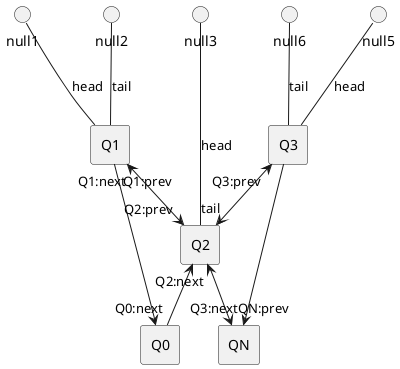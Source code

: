 @startuml

rectangle Q0

rectangle Q1
rectangle Q2
rectangle Q3

rectangle QN

Q0 <-up- "Q1:prev" Q1

Q1  -up-() null2:tail
Q1  -up-() null1:head

Q0 "Q0:next" -up-> Q2
Q1 "Q1:next" <-down-> "Q2:prev" Q2

Q2  --up-() null3:head


Q2 "tail" <-up-> "Q3:prev" Q3


'Q2 <-right- "Q3:prev" Q3

Q2 "Q2:next" <-down-> "QN:prev" QN

Q3  -up-() null6:tail
Q3  -up-() null5:head

Q3  -down-> "Q3:next" QN


@enduml